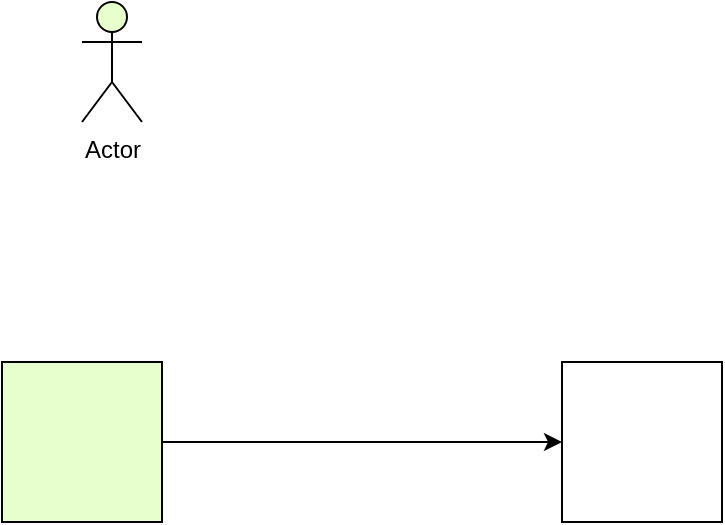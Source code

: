 <mxfile version="13.10.0" type="embed">
    <diagram id="3gCupJAej_EXtUivAMF4" name="Page-1">
        <mxGraphModel dx="1374" dy="790" grid="1" gridSize="10" guides="1" tooltips="1" connect="1" arrows="1" fold="1" page="1" pageScale="1" pageWidth="827" pageHeight="1169" math="0" shadow="0">
            <root>
                <mxCell id="0"/>
                <mxCell id="1" parent="0"/>
                <mxCell id="uCqkI6VhYSlkdMxChwFG-1" value="" style="whiteSpace=wrap;html=1;aspect=fixed;fillColor=#E6FFCC;" parent="1" vertex="1">
                    <mxGeometry x="150" y="330" width="80" height="80" as="geometry"/>
                </mxCell>
                <mxCell id="uCqkI6VhYSlkdMxChwFG-2" value="" style="whiteSpace=wrap;html=1;aspect=fixed;" parent="1" vertex="1">
                    <mxGeometry x="430" y="330" width="80" height="80" as="geometry"/>
                </mxCell>
                <mxCell id="uCqkI6VhYSlkdMxChwFG-3" style="edgeStyle=orthogonalEdgeStyle;rounded=0;orthogonalLoop=1;jettySize=auto;html=1;entryX=0;entryY=0.5;entryDx=0;entryDy=0;" parent="1" source="uCqkI6VhYSlkdMxChwFG-1" target="uCqkI6VhYSlkdMxChwFG-2" edge="1">
                    <mxGeometry relative="1" as="geometry">
                        <Array as="points">
                            <mxPoint x="330" y="370"/>
                        </Array>
                        <mxPoint x="350" y="380" as="targetPoint"/>
                    </mxGeometry>
                </mxCell>
                <mxCell id="uCqkI6VhYSlkdMxChwFG-4" value="Actor" style="shape=umlActor;verticalLabelPosition=bottom;verticalAlign=top;html=1;outlineConnect=0;fillColor=#E6FFCC;" parent="1" vertex="1">
                    <mxGeometry x="190" y="150" width="30" height="60" as="geometry"/>
                </mxCell>
            </root>
        </mxGraphModel>
    </diagram>
</mxfile>
